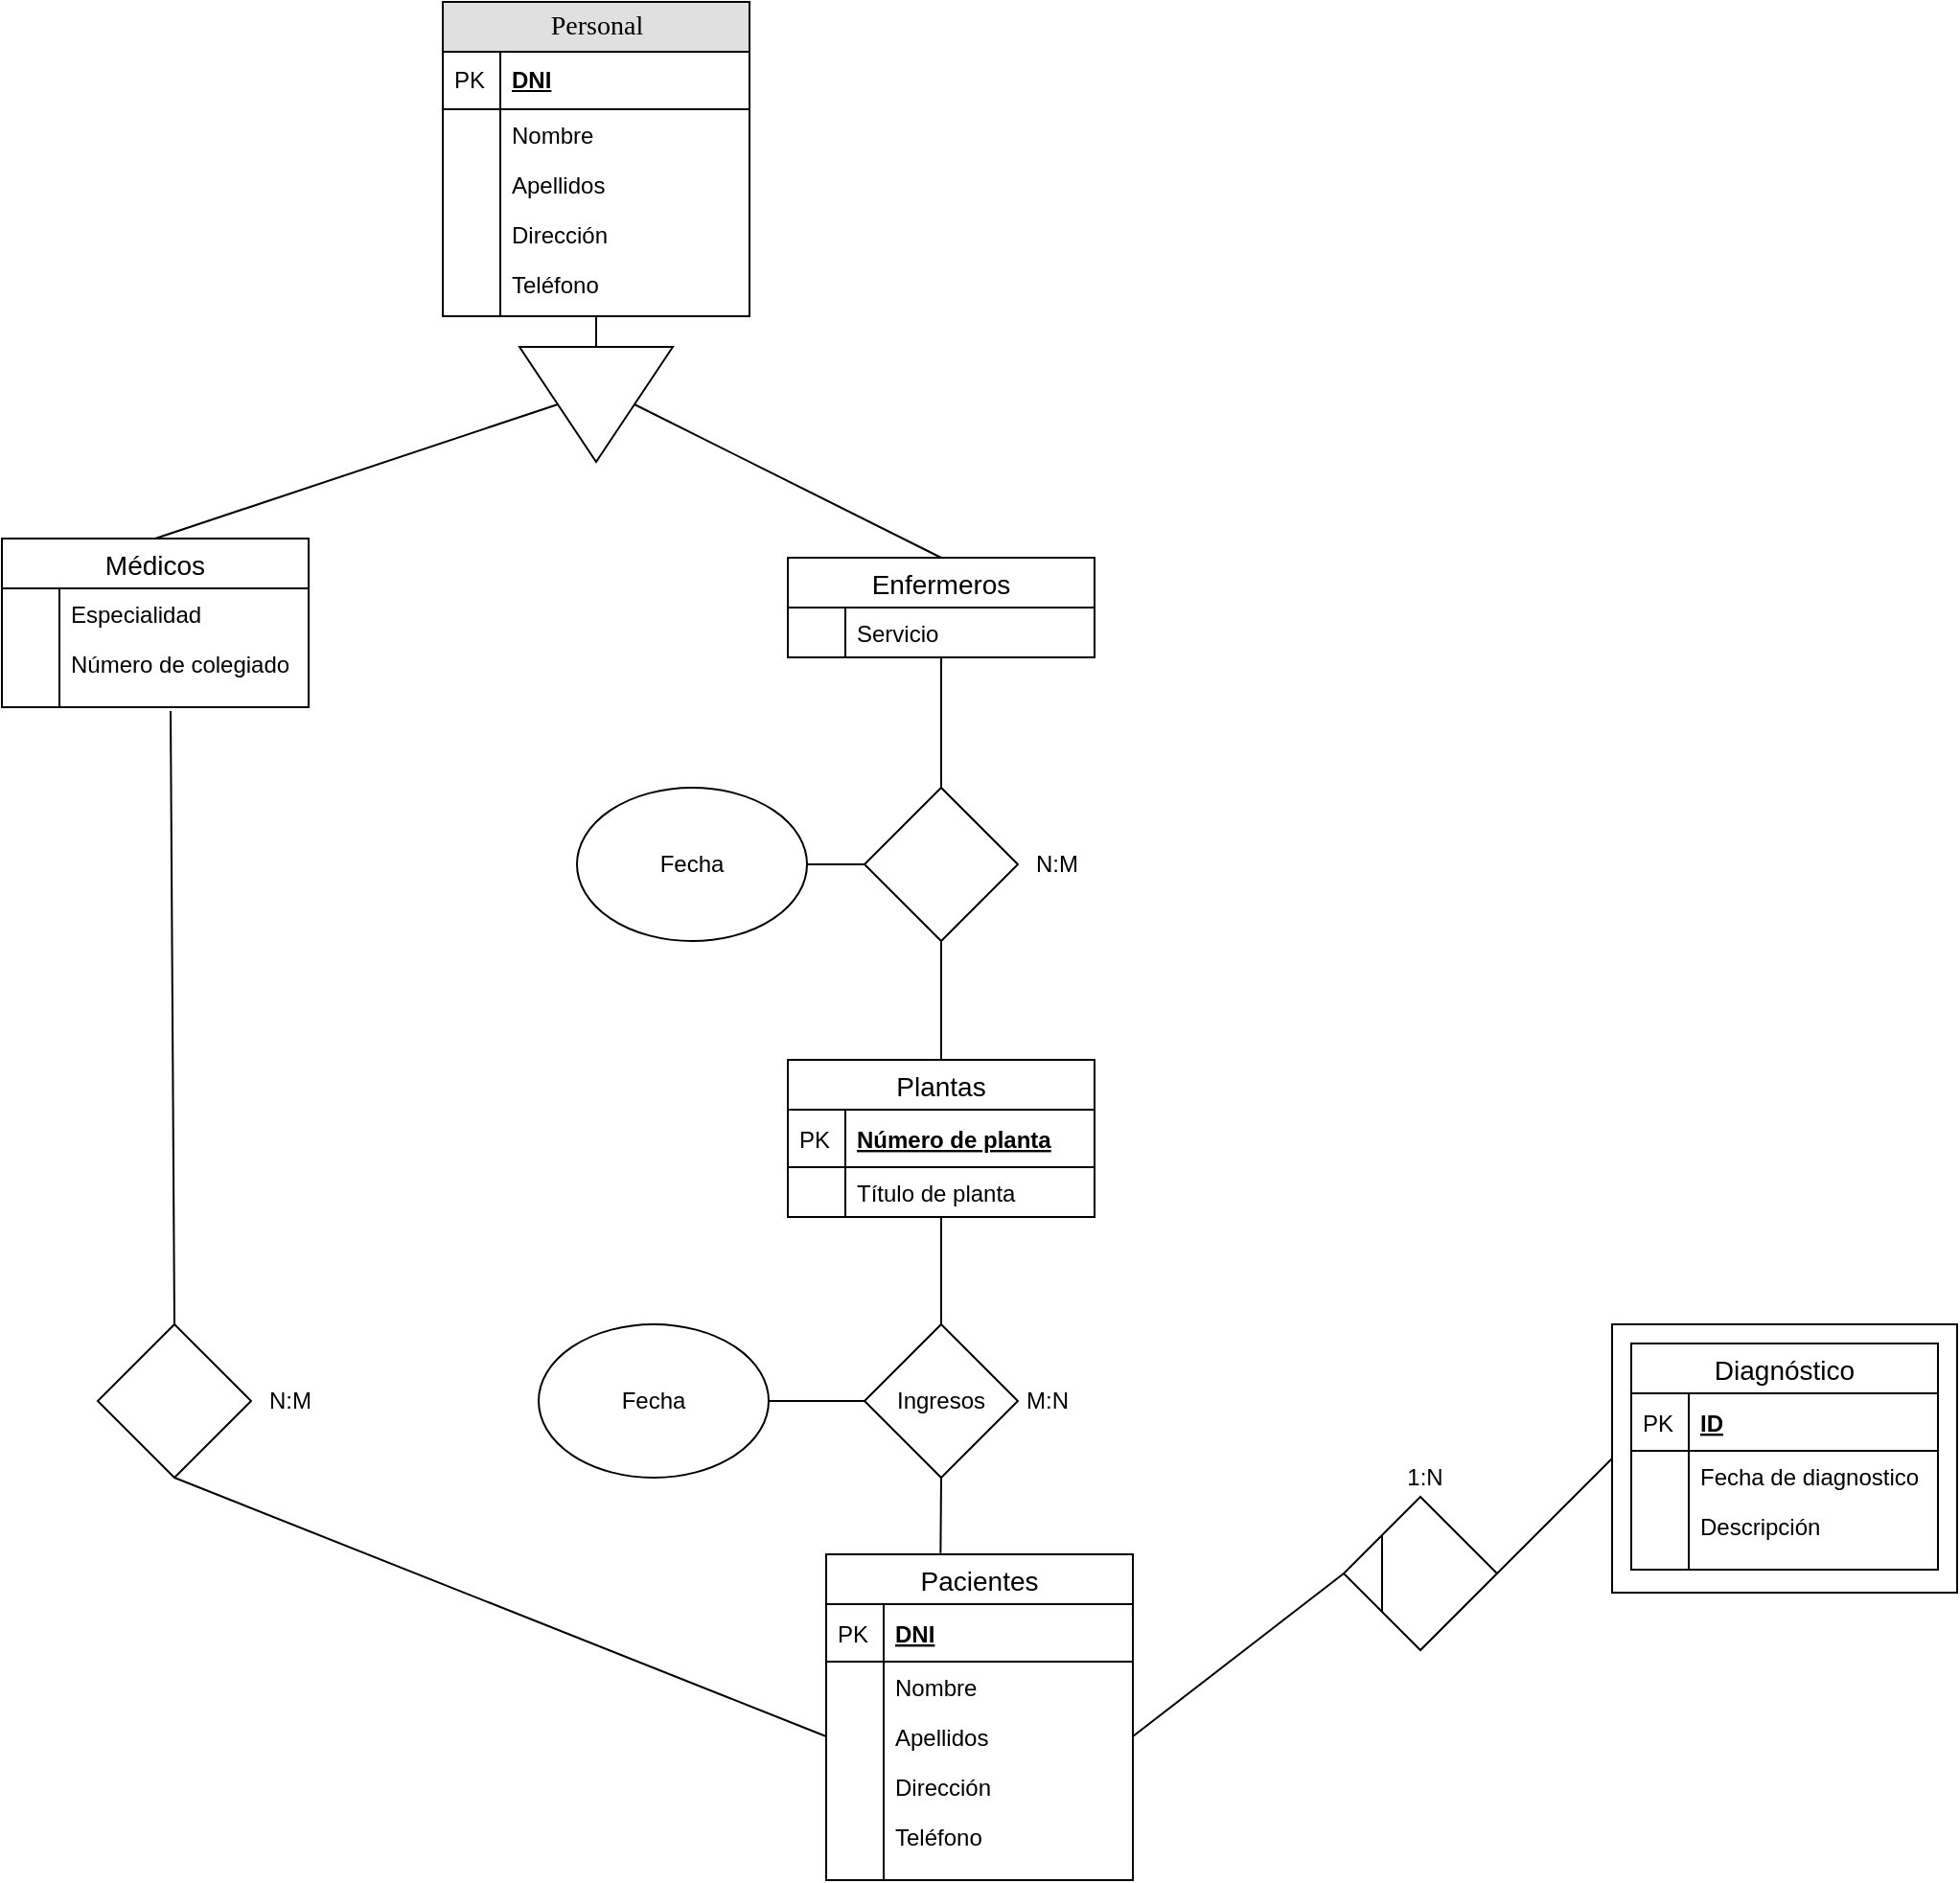 <mxfile version="13.0.8" type="device"><diagram name="Page-1" id="e56a1550-8fbb-45ad-956c-1786394a9013"><mxGraphModel dx="1673" dy="1752" grid="1" gridSize="10" guides="1" tooltips="1" connect="1" arrows="1" fold="1" page="1" pageScale="1" pageWidth="1100" pageHeight="850" background="#ffffff" math="0" shadow="0"><root><mxCell id="0"/><mxCell id="1" parent="0"/><mxCell id="dTm7ArMppITfmznGTcb_-73" value="" style="rounded=0;whiteSpace=wrap;html=1;" parent="1" vertex="1"><mxGeometry x="870" y="530" width="180" height="140" as="geometry"/></mxCell><mxCell id="dTm7ArMppITfmznGTcb_-1" value="Médicos" style="swimlane;fontStyle=0;childLayout=stackLayout;horizontal=1;startSize=26;horizontalStack=0;resizeParent=1;resizeParentMax=0;resizeLast=0;collapsible=1;marginBottom=0;align=center;fontSize=14;" parent="1" vertex="1"><mxGeometry x="30" y="120" width="160" height="88" as="geometry"/></mxCell><mxCell id="dTm7ArMppITfmznGTcb_-4" value="Especialidad" style="shape=partialRectangle;top=0;left=0;right=0;bottom=0;align=left;verticalAlign=top;fillColor=none;spacingLeft=34;spacingRight=4;overflow=hidden;rotatable=0;points=[[0,0.5],[1,0.5]];portConstraint=eastwest;dropTarget=0;fontSize=12;" parent="dTm7ArMppITfmznGTcb_-1" vertex="1"><mxGeometry y="26" width="160" height="26" as="geometry"/></mxCell><mxCell id="dTm7ArMppITfmznGTcb_-5" value="" style="shape=partialRectangle;top=0;left=0;bottom=0;fillColor=none;align=left;verticalAlign=top;spacingLeft=4;spacingRight=4;overflow=hidden;rotatable=0;points=[];portConstraint=eastwest;part=1;fontSize=12;" parent="dTm7ArMppITfmznGTcb_-4" vertex="1" connectable="0"><mxGeometry width="30" height="26" as="geometry"/></mxCell><mxCell id="dTm7ArMppITfmznGTcb_-36" value="Número de colegiado" style="shape=partialRectangle;top=0;left=0;right=0;bottom=0;align=left;verticalAlign=top;fillColor=none;spacingLeft=34;spacingRight=4;overflow=hidden;rotatable=0;points=[[0,0.5],[1,0.5]];portConstraint=eastwest;dropTarget=0;fontSize=12;" parent="dTm7ArMppITfmznGTcb_-1" vertex="1"><mxGeometry y="52" width="160" height="26" as="geometry"/></mxCell><mxCell id="dTm7ArMppITfmznGTcb_-37" value="" style="shape=partialRectangle;top=0;left=0;bottom=0;fillColor=none;align=left;verticalAlign=top;spacingLeft=4;spacingRight=4;overflow=hidden;rotatable=0;points=[];portConstraint=eastwest;part=1;fontSize=12;" parent="dTm7ArMppITfmznGTcb_-36" vertex="1" connectable="0"><mxGeometry width="30" height="26" as="geometry"/></mxCell><mxCell id="dTm7ArMppITfmznGTcb_-10" value="" style="shape=partialRectangle;top=0;left=0;right=0;bottom=0;align=left;verticalAlign=top;fillColor=none;spacingLeft=34;spacingRight=4;overflow=hidden;rotatable=0;points=[[0,0.5],[1,0.5]];portConstraint=eastwest;dropTarget=0;fontSize=12;" parent="dTm7ArMppITfmznGTcb_-1" vertex="1"><mxGeometry y="78" width="160" height="10" as="geometry"/></mxCell><mxCell id="dTm7ArMppITfmznGTcb_-11" value="" style="shape=partialRectangle;top=0;left=0;bottom=0;fillColor=none;align=left;verticalAlign=top;spacingLeft=4;spacingRight=4;overflow=hidden;rotatable=0;points=[];portConstraint=eastwest;part=1;fontSize=12;" parent="dTm7ArMppITfmznGTcb_-10" vertex="1" connectable="0"><mxGeometry width="30" height="10" as="geometry"/></mxCell><mxCell id="dTm7ArMppITfmznGTcb_-38" value="" style="triangle;whiteSpace=wrap;html=1;rotation=90;" parent="1" vertex="1"><mxGeometry x="310" y="10" width="60" height="80" as="geometry"/></mxCell><mxCell id="dTm7ArMppITfmznGTcb_-39" value="" style="endArrow=none;html=1;exitX=0;exitY=0.5;exitDx=0;exitDy=0;" parent="1" source="dTm7ArMppITfmznGTcb_-38" target="2e49270ec7c68f3f-89" edge="1"><mxGeometry width="50" height="50" relative="1" as="geometry"><mxPoint x="340" y="19" as="sourcePoint"/><mxPoint x="340" y="-11" as="targetPoint"/></mxGeometry></mxCell><mxCell id="dTm7ArMppITfmznGTcb_-40" value="" style="endArrow=none;html=1;exitX=0.5;exitY=0;exitDx=0;exitDy=0;entryX=0.5;entryY=1;entryDx=0;entryDy=0;" parent="1" source="dTm7ArMppITfmznGTcb_-1" target="dTm7ArMppITfmznGTcb_-38" edge="1"><mxGeometry width="50" height="50" relative="1" as="geometry"><mxPoint x="120" y="90" as="sourcePoint"/><mxPoint x="170" y="40" as="targetPoint"/></mxGeometry></mxCell><mxCell id="dTm7ArMppITfmznGTcb_-42" value="" style="endArrow=none;html=1;entryX=0.5;entryY=0;entryDx=0;entryDy=0;exitX=0.5;exitY=0;exitDx=0;exitDy=0;" parent="1" source="dTm7ArMppITfmznGTcb_-12" target="dTm7ArMppITfmznGTcb_-38" edge="1"><mxGeometry width="50" height="50" relative="1" as="geometry"><mxPoint x="380" y="120" as="sourcePoint"/><mxPoint x="430" y="70" as="targetPoint"/></mxGeometry></mxCell><mxCell id="2e49270ec7c68f3f-80" value="Personal" style="swimlane;html=1;fontStyle=0;childLayout=stackLayout;horizontal=1;startSize=26;fillColor=#e0e0e0;horizontalStack=0;resizeParent=1;resizeLast=0;collapsible=1;marginBottom=0;swimlaneFillColor=#ffffff;align=center;rounded=0;shadow=0;comic=0;labelBackgroundColor=none;strokeWidth=1;fontFamily=Verdana;fontSize=14" parent="1" vertex="1"><mxGeometry x="260" y="-160" width="160" height="164" as="geometry"/></mxCell><mxCell id="2e49270ec7c68f3f-81" value="DNI" style="shape=partialRectangle;top=0;left=0;right=0;bottom=1;html=1;align=left;verticalAlign=middle;fillColor=none;spacingLeft=34;spacingRight=4;whiteSpace=wrap;overflow=hidden;rotatable=0;points=[[0,0.5],[1,0.5]];portConstraint=eastwest;dropTarget=0;fontStyle=5;" parent="2e49270ec7c68f3f-80" vertex="1"><mxGeometry y="26" width="160" height="30" as="geometry"/></mxCell><mxCell id="2e49270ec7c68f3f-82" value="PK" style="shape=partialRectangle;top=0;left=0;bottom=0;html=1;fillColor=none;align=left;verticalAlign=middle;spacingLeft=4;spacingRight=4;whiteSpace=wrap;overflow=hidden;rotatable=0;points=[];portConstraint=eastwest;part=1;" parent="2e49270ec7c68f3f-81" vertex="1" connectable="0"><mxGeometry width="30" height="30" as="geometry"/></mxCell><mxCell id="2e49270ec7c68f3f-83" value="Nombre" style="shape=partialRectangle;top=0;left=0;right=0;bottom=0;html=1;align=left;verticalAlign=top;fillColor=none;spacingLeft=34;spacingRight=4;whiteSpace=wrap;overflow=hidden;rotatable=0;points=[[0,0.5],[1,0.5]];portConstraint=eastwest;dropTarget=0;" parent="2e49270ec7c68f3f-80" vertex="1"><mxGeometry y="56" width="160" height="26" as="geometry"/></mxCell><mxCell id="2e49270ec7c68f3f-84" value="" style="shape=partialRectangle;top=0;left=0;bottom=0;html=1;fillColor=none;align=left;verticalAlign=top;spacingLeft=4;spacingRight=4;whiteSpace=wrap;overflow=hidden;rotatable=0;points=[];portConstraint=eastwest;part=1;" parent="2e49270ec7c68f3f-83" vertex="1" connectable="0"><mxGeometry width="30" height="26" as="geometry"/></mxCell><mxCell id="2e49270ec7c68f3f-85" value="Apellidos" style="shape=partialRectangle;top=0;left=0;right=0;bottom=0;html=1;align=left;verticalAlign=top;fillColor=none;spacingLeft=34;spacingRight=4;whiteSpace=wrap;overflow=hidden;rotatable=0;points=[[0,0.5],[1,0.5]];portConstraint=eastwest;dropTarget=0;" parent="2e49270ec7c68f3f-80" vertex="1"><mxGeometry y="82" width="160" height="26" as="geometry"/></mxCell><mxCell id="2e49270ec7c68f3f-86" value="" style="shape=partialRectangle;top=0;left=0;bottom=0;html=1;fillColor=none;align=left;verticalAlign=top;spacingLeft=4;spacingRight=4;whiteSpace=wrap;overflow=hidden;rotatable=0;points=[];portConstraint=eastwest;part=1;" parent="2e49270ec7c68f3f-85" vertex="1" connectable="0"><mxGeometry width="30" height="26" as="geometry"/></mxCell><mxCell id="2e49270ec7c68f3f-87" value="Dirección&lt;br&gt;" style="shape=partialRectangle;top=0;left=0;right=0;bottom=0;html=1;align=left;verticalAlign=top;fillColor=none;spacingLeft=34;spacingRight=4;whiteSpace=wrap;overflow=hidden;rotatable=0;points=[[0,0.5],[1,0.5]];portConstraint=eastwest;dropTarget=0;" parent="2e49270ec7c68f3f-80" vertex="1"><mxGeometry y="108" width="160" height="26" as="geometry"/></mxCell><mxCell id="2e49270ec7c68f3f-88" value="" style="shape=partialRectangle;top=0;left=0;bottom=0;html=1;fillColor=none;align=left;verticalAlign=top;spacingLeft=4;spacingRight=4;whiteSpace=wrap;overflow=hidden;rotatable=0;points=[];portConstraint=eastwest;part=1;" parent="2e49270ec7c68f3f-87" vertex="1" connectable="0"><mxGeometry width="30" height="26" as="geometry"/></mxCell><mxCell id="dTm7ArMppITfmznGTcb_-58" value="Teléfono" style="shape=partialRectangle;top=0;left=0;right=0;bottom=0;align=left;verticalAlign=top;fillColor=none;spacingLeft=34;spacingRight=4;overflow=hidden;rotatable=0;points=[[0,0.5],[1,0.5]];portConstraint=eastwest;dropTarget=0;fontSize=12;" parent="2e49270ec7c68f3f-80" vertex="1"><mxGeometry y="134" width="160" height="26" as="geometry"/></mxCell><mxCell id="dTm7ArMppITfmznGTcb_-59" value="" style="shape=partialRectangle;top=0;left=0;bottom=0;fillColor=none;align=left;verticalAlign=top;spacingLeft=4;spacingRight=4;overflow=hidden;rotatable=0;points=[];portConstraint=eastwest;part=1;fontSize=12;" parent="dTm7ArMppITfmznGTcb_-58" vertex="1" connectable="0"><mxGeometry width="30" height="26" as="geometry"/></mxCell><mxCell id="2e49270ec7c68f3f-89" value="" style="shape=partialRectangle;top=0;left=0;right=0;bottom=0;html=1;align=left;verticalAlign=top;fillColor=none;spacingLeft=34;spacingRight=4;whiteSpace=wrap;overflow=hidden;rotatable=0;points=[[0,0.5],[1,0.5]];portConstraint=eastwest;dropTarget=0;" parent="2e49270ec7c68f3f-80" vertex="1"><mxGeometry y="160" width="160" height="4" as="geometry"/></mxCell><mxCell id="2e49270ec7c68f3f-90" value="" style="shape=partialRectangle;top=0;left=0;bottom=0;html=1;fillColor=none;align=left;verticalAlign=top;spacingLeft=4;spacingRight=4;whiteSpace=wrap;overflow=hidden;rotatable=0;points=[];portConstraint=eastwest;part=1;" parent="2e49270ec7c68f3f-89" vertex="1" connectable="0"><mxGeometry width="30" height="4" as="geometry"/></mxCell><mxCell id="dTm7ArMppITfmznGTcb_-60" value="" style="rhombus;whiteSpace=wrap;html=1;" parent="1" vertex="1"><mxGeometry x="730" y="620" width="80" height="80" as="geometry"/></mxCell><mxCell id="dTm7ArMppITfmznGTcb_-72" value="" style="endArrow=none;html=1;entryX=0;entryY=0;entryDx=0;entryDy=0;exitX=0;exitY=1;exitDx=0;exitDy=0;" parent="1" source="dTm7ArMppITfmznGTcb_-60" target="dTm7ArMppITfmznGTcb_-60" edge="1"><mxGeometry width="50" height="50" relative="1" as="geometry"><mxPoint x="480" y="760" as="sourcePoint"/><mxPoint x="530" y="710" as="targetPoint"/></mxGeometry></mxCell><mxCell id="dTm7ArMppITfmznGTcb_-74" value="" style="endArrow=none;html=1;exitX=1;exitY=0.5;exitDx=0;exitDy=0;entryX=0;entryY=0.5;entryDx=0;entryDy=0;" parent="1" source="dTm7ArMppITfmznGTcb_-50" target="dTm7ArMppITfmznGTcb_-60" edge="1"><mxGeometry width="50" height="50" relative="1" as="geometry"><mxPoint x="440" y="780" as="sourcePoint"/><mxPoint x="490" y="730" as="targetPoint"/></mxGeometry></mxCell><mxCell id="dTm7ArMppITfmznGTcb_-75" value="" style="endArrow=none;html=1;exitX=1;exitY=0.5;exitDx=0;exitDy=0;entryX=0;entryY=0.5;entryDx=0;entryDy=0;" parent="1" source="dTm7ArMppITfmznGTcb_-60" target="dTm7ArMppITfmznGTcb_-73" edge="1"><mxGeometry width="50" height="50" relative="1" as="geometry"><mxPoint x="650" y="800" as="sourcePoint"/><mxPoint x="700" y="750" as="targetPoint"/></mxGeometry></mxCell><mxCell id="dTm7ArMppITfmznGTcb_-113" value="Ingresos" style="rhombus;whiteSpace=wrap;html=1;" parent="1" vertex="1"><mxGeometry x="480" y="530" width="80" height="80" as="geometry"/></mxCell><mxCell id="dTm7ArMppITfmznGTcb_-117" value="" style="rhombus;whiteSpace=wrap;html=1;" parent="1" vertex="1"><mxGeometry x="480" y="250" width="80" height="80" as="geometry"/></mxCell><mxCell id="dTm7ArMppITfmznGTcb_-118" value="" style="endArrow=none;html=1;exitX=0.5;exitY=0;exitDx=0;exitDy=0;" parent="1" source="dTm7ArMppITfmznGTcb_-113" target="dTm7ArMppITfmznGTcb_-76" edge="1"><mxGeometry width="50" height="50" relative="1" as="geometry"><mxPoint x="410" y="580" as="sourcePoint"/><mxPoint x="299.68" y="437.1" as="targetPoint"/></mxGeometry></mxCell><mxCell id="dTm7ArMppITfmznGTcb_-119" value="" style="endArrow=none;html=1;entryX=0.5;entryY=1;entryDx=0;entryDy=0;exitX=0.373;exitY=-0.004;exitDx=0;exitDy=0;exitPerimeter=0;" parent="1" source="dTm7ArMppITfmznGTcb_-45" target="dTm7ArMppITfmznGTcb_-113" edge="1"><mxGeometry width="50" height="50" relative="1" as="geometry"><mxPoint x="210" y="620" as="sourcePoint"/><mxPoint x="260" y="570" as="targetPoint"/></mxGeometry></mxCell><mxCell id="dTm7ArMppITfmznGTcb_-120" value="" style="endArrow=none;html=1;exitX=0.5;exitY=1;exitDx=0;exitDy=0;entryX=0.5;entryY=0;entryDx=0;entryDy=0;" parent="1" source="dTm7ArMppITfmznGTcb_-117" target="dTm7ArMppITfmznGTcb_-76" edge="1"><mxGeometry width="50" height="50" relative="1" as="geometry"><mxPoint x="380" y="480" as="sourcePoint"/><mxPoint x="300" y="402" as="targetPoint"/></mxGeometry></mxCell><mxCell id="dTm7ArMppITfmznGTcb_-121" value="" style="endArrow=none;html=1;entryX=0.5;entryY=1;entryDx=0;entryDy=0;exitX=0.5;exitY=0;exitDx=0;exitDy=0;" parent="1" source="dTm7ArMppITfmznGTcb_-117" target="dTm7ArMppITfmznGTcb_-12" edge="1"><mxGeometry width="50" height="50" relative="1" as="geometry"><mxPoint x="260" y="330" as="sourcePoint"/><mxPoint x="297.6" y="185.83" as="targetPoint"/></mxGeometry></mxCell><mxCell id="dTm7ArMppITfmznGTcb_-124" value="1:N" style="text;html=1;align=center;verticalAlign=middle;resizable=0;points=[];autosize=1;" parent="1" vertex="1"><mxGeometry x="757" y="600" width="30" height="20" as="geometry"/></mxCell><mxCell id="dTm7ArMppITfmznGTcb_-125" value="M:N" style="text;html=1;align=center;verticalAlign=middle;resizable=0;points=[];autosize=1;" parent="1" vertex="1"><mxGeometry x="555" y="560" width="40" height="20" as="geometry"/></mxCell><mxCell id="dTm7ArMppITfmznGTcb_-126" value="Fecha" style="ellipse;whiteSpace=wrap;html=1;" parent="1" vertex="1"><mxGeometry x="310.0" y="530" width="120" height="80" as="geometry"/></mxCell><mxCell id="dTm7ArMppITfmznGTcb_-127" value="" style="endArrow=none;html=1;endFill=0;entryX=0;entryY=0.5;entryDx=0;entryDy=0;" parent="1" source="dTm7ArMppITfmznGTcb_-126" target="dTm7ArMppITfmznGTcb_-113" edge="1"><mxGeometry width="50" height="50" relative="1" as="geometry"><mxPoint x="420.0" y="630" as="sourcePoint"/><mxPoint x="490.711" y="580" as="targetPoint"/></mxGeometry></mxCell><mxCell id="dTm7ArMppITfmznGTcb_-128" value="Fecha" style="ellipse;whiteSpace=wrap;html=1;" parent="1" vertex="1"><mxGeometry x="330" y="250" width="120" height="80" as="geometry"/></mxCell><mxCell id="dTm7ArMppITfmznGTcb_-129" value="" style="endArrow=none;html=1;endFill=0;" parent="1" source="dTm7ArMppITfmznGTcb_-128" edge="1"><mxGeometry width="50" height="50" relative="1" as="geometry"><mxPoint x="409.29" y="340" as="sourcePoint"/><mxPoint x="480.001" y="290" as="targetPoint"/></mxGeometry></mxCell><mxCell id="dTm7ArMppITfmznGTcb_-146" value="" style="rhombus;whiteSpace=wrap;html=1;" parent="1" vertex="1"><mxGeometry x="80" y="530" width="80" height="80" as="geometry"/></mxCell><mxCell id="dTm7ArMppITfmznGTcb_-147" value="" style="endArrow=none;html=1;entryX=0.55;entryY=1.2;entryDx=0;entryDy=0;entryPerimeter=0;exitX=0.5;exitY=0;exitDx=0;exitDy=0;" parent="1" source="dTm7ArMppITfmznGTcb_-146" target="dTm7ArMppITfmznGTcb_-10" edge="1"><mxGeometry width="50" height="50" relative="1" as="geometry"><mxPoint x="70" y="390" as="sourcePoint"/><mxPoint x="90" y="310" as="targetPoint"/></mxGeometry></mxCell><mxCell id="dTm7ArMppITfmznGTcb_-148" value="" style="endArrow=none;html=1;exitX=0.5;exitY=1;exitDx=0;exitDy=0;entryX=0;entryY=0.5;entryDx=0;entryDy=0;" parent="1" source="dTm7ArMppITfmznGTcb_-146" target="dTm7ArMppITfmznGTcb_-50" edge="1"><mxGeometry width="50" height="50" relative="1" as="geometry"><mxPoint x="85" y="745" as="sourcePoint"/><mxPoint x="135" y="695" as="targetPoint"/></mxGeometry></mxCell><mxCell id="dTm7ArMppITfmznGTcb_-12" value="Enfermeros" style="swimlane;fontStyle=0;childLayout=stackLayout;horizontal=1;startSize=26;horizontalStack=0;resizeParent=1;resizeParentMax=0;resizeLast=0;collapsible=1;marginBottom=0;align=center;fontSize=14;" parent="1" vertex="1"><mxGeometry x="440" y="130" width="160" height="52" as="geometry"/></mxCell><mxCell id="dTm7ArMppITfmznGTcb_-15" value="Servicio" style="shape=partialRectangle;top=0;left=0;right=0;bottom=0;align=left;verticalAlign=top;fillColor=none;spacingLeft=34;spacingRight=4;overflow=hidden;rotatable=0;points=[[0,0.5],[1,0.5]];portConstraint=eastwest;dropTarget=0;fontSize=12;" parent="dTm7ArMppITfmznGTcb_-12" vertex="1"><mxGeometry y="26" width="160" height="26" as="geometry"/></mxCell><mxCell id="dTm7ArMppITfmznGTcb_-16" value="" style="shape=partialRectangle;top=0;left=0;bottom=0;fillColor=none;align=left;verticalAlign=top;spacingLeft=4;spacingRight=4;overflow=hidden;rotatable=0;points=[];portConstraint=eastwest;part=1;fontSize=12;" parent="dTm7ArMppITfmznGTcb_-15" vertex="1" connectable="0"><mxGeometry width="30" height="26" as="geometry"/></mxCell><mxCell id="dTm7ArMppITfmznGTcb_-76" value="Plantas" style="swimlane;fontStyle=0;childLayout=stackLayout;horizontal=1;startSize=26;horizontalStack=0;resizeParent=1;resizeParentMax=0;resizeLast=0;collapsible=1;marginBottom=0;align=center;fontSize=14;" parent="1" vertex="1"><mxGeometry x="440" y="392" width="160" height="82" as="geometry"/></mxCell><mxCell id="dTm7ArMppITfmznGTcb_-77" value="Número de planta" style="shape=partialRectangle;top=0;left=0;right=0;bottom=1;align=left;verticalAlign=middle;fillColor=none;spacingLeft=34;spacingRight=4;overflow=hidden;rotatable=0;points=[[0,0.5],[1,0.5]];portConstraint=eastwest;dropTarget=0;fontStyle=5;fontSize=12;" parent="dTm7ArMppITfmznGTcb_-76" vertex="1"><mxGeometry y="26" width="160" height="30" as="geometry"/></mxCell><mxCell id="dTm7ArMppITfmznGTcb_-78" value="PK" style="shape=partialRectangle;top=0;left=0;bottom=0;fillColor=none;align=left;verticalAlign=middle;spacingLeft=4;spacingRight=4;overflow=hidden;rotatable=0;points=[];portConstraint=eastwest;part=1;fontSize=12;" parent="dTm7ArMppITfmznGTcb_-77" vertex="1" connectable="0"><mxGeometry width="30" height="30" as="geometry"/></mxCell><mxCell id="dTm7ArMppITfmznGTcb_-155" value="Título de planta" style="shape=partialRectangle;top=0;left=0;right=0;bottom=0;align=left;verticalAlign=top;fillColor=none;spacingLeft=34;spacingRight=4;overflow=hidden;rotatable=0;points=[[0,0.5],[1,0.5]];portConstraint=eastwest;dropTarget=0;fontSize=12;" parent="dTm7ArMppITfmznGTcb_-76" vertex="1"><mxGeometry y="56" width="160" height="26" as="geometry"/></mxCell><mxCell id="dTm7ArMppITfmznGTcb_-156" value="" style="shape=partialRectangle;top=0;left=0;bottom=0;fillColor=none;align=left;verticalAlign=top;spacingLeft=4;spacingRight=4;overflow=hidden;rotatable=0;points=[];portConstraint=eastwest;part=1;fontSize=12;" parent="dTm7ArMppITfmznGTcb_-155" vertex="1" connectable="0"><mxGeometry width="30" height="26" as="geometry"/></mxCell><mxCell id="dTm7ArMppITfmznGTcb_-61" value="Diagnóstico" style="swimlane;fontStyle=0;childLayout=stackLayout;horizontal=1;startSize=26;horizontalStack=0;resizeParent=1;resizeParentMax=0;resizeLast=0;collapsible=1;marginBottom=0;align=center;fontSize=14;" parent="1" vertex="1"><mxGeometry x="880" y="540" width="160" height="118" as="geometry"/></mxCell><mxCell id="dTm7ArMppITfmznGTcb_-62" value="ID" style="shape=partialRectangle;top=0;left=0;right=0;bottom=1;align=left;verticalAlign=middle;fillColor=none;spacingLeft=34;spacingRight=4;overflow=hidden;rotatable=0;points=[[0,0.5],[1,0.5]];portConstraint=eastwest;dropTarget=0;fontStyle=5;fontSize=12;" parent="dTm7ArMppITfmznGTcb_-61" vertex="1"><mxGeometry y="26" width="160" height="30" as="geometry"/></mxCell><mxCell id="dTm7ArMppITfmznGTcb_-63" value="PK" style="shape=partialRectangle;top=0;left=0;bottom=0;fillColor=none;align=left;verticalAlign=middle;spacingLeft=4;spacingRight=4;overflow=hidden;rotatable=0;points=[];portConstraint=eastwest;part=1;fontSize=12;" parent="dTm7ArMppITfmznGTcb_-62" vertex="1" connectable="0"><mxGeometry width="30" height="30" as="geometry"/></mxCell><mxCell id="dTm7ArMppITfmznGTcb_-64" value="Fecha de diagnostico" style="shape=partialRectangle;top=0;left=0;right=0;bottom=0;align=left;verticalAlign=top;fillColor=none;spacingLeft=34;spacingRight=4;overflow=hidden;rotatable=0;points=[[0,0.5],[1,0.5]];portConstraint=eastwest;dropTarget=0;fontSize=12;" parent="dTm7ArMppITfmznGTcb_-61" vertex="1"><mxGeometry y="56" width="160" height="26" as="geometry"/></mxCell><mxCell id="dTm7ArMppITfmznGTcb_-65" value="" style="shape=partialRectangle;top=0;left=0;bottom=0;fillColor=none;align=left;verticalAlign=top;spacingLeft=4;spacingRight=4;overflow=hidden;rotatable=0;points=[];portConstraint=eastwest;part=1;fontSize=12;" parent="dTm7ArMppITfmznGTcb_-64" vertex="1" connectable="0"><mxGeometry width="30" height="26" as="geometry"/></mxCell><mxCell id="dTm7ArMppITfmznGTcb_-66" value="Descripción" style="shape=partialRectangle;top=0;left=0;right=0;bottom=0;align=left;verticalAlign=top;fillColor=none;spacingLeft=34;spacingRight=4;overflow=hidden;rotatable=0;points=[[0,0.5],[1,0.5]];portConstraint=eastwest;dropTarget=0;fontSize=12;" parent="dTm7ArMppITfmznGTcb_-61" vertex="1"><mxGeometry y="82" width="160" height="26" as="geometry"/></mxCell><mxCell id="dTm7ArMppITfmznGTcb_-67" value="" style="shape=partialRectangle;top=0;left=0;bottom=0;fillColor=none;align=left;verticalAlign=top;spacingLeft=4;spacingRight=4;overflow=hidden;rotatable=0;points=[];portConstraint=eastwest;part=1;fontSize=12;" parent="dTm7ArMppITfmznGTcb_-66" vertex="1" connectable="0"><mxGeometry width="30" height="26" as="geometry"/></mxCell><mxCell id="dTm7ArMppITfmznGTcb_-70" value="" style="shape=partialRectangle;top=0;left=0;right=0;bottom=0;align=left;verticalAlign=top;fillColor=none;spacingLeft=34;spacingRight=4;overflow=hidden;rotatable=0;points=[[0,0.5],[1,0.5]];portConstraint=eastwest;dropTarget=0;fontSize=12;" parent="dTm7ArMppITfmznGTcb_-61" vertex="1"><mxGeometry y="108" width="160" height="10" as="geometry"/></mxCell><mxCell id="dTm7ArMppITfmznGTcb_-71" value="" style="shape=partialRectangle;top=0;left=0;bottom=0;fillColor=none;align=left;verticalAlign=top;spacingLeft=4;spacingRight=4;overflow=hidden;rotatable=0;points=[];portConstraint=eastwest;part=1;fontSize=12;" parent="dTm7ArMppITfmznGTcb_-70" vertex="1" connectable="0"><mxGeometry width="30" height="10" as="geometry"/></mxCell><mxCell id="dTm7ArMppITfmznGTcb_-45" value="Pacientes" style="swimlane;fontStyle=0;childLayout=stackLayout;horizontal=1;startSize=26;horizontalStack=0;resizeParent=1;resizeParentMax=0;resizeLast=0;collapsible=1;marginBottom=0;align=center;fontSize=14;" parent="1" vertex="1"><mxGeometry x="460" y="650" width="160" height="170" as="geometry"/></mxCell><mxCell id="dTm7ArMppITfmznGTcb_-46" value="DNI" style="shape=partialRectangle;top=0;left=0;right=0;bottom=1;align=left;verticalAlign=middle;fillColor=none;spacingLeft=34;spacingRight=4;overflow=hidden;rotatable=0;points=[[0,0.5],[1,0.5]];portConstraint=eastwest;dropTarget=0;fontStyle=5;fontSize=12;" parent="dTm7ArMppITfmznGTcb_-45" vertex="1"><mxGeometry y="26" width="160" height="30" as="geometry"/></mxCell><mxCell id="dTm7ArMppITfmznGTcb_-47" value="PK" style="shape=partialRectangle;top=0;left=0;bottom=0;fillColor=none;align=left;verticalAlign=middle;spacingLeft=4;spacingRight=4;overflow=hidden;rotatable=0;points=[];portConstraint=eastwest;part=1;fontSize=12;" parent="dTm7ArMppITfmznGTcb_-46" vertex="1" connectable="0"><mxGeometry width="30" height="30" as="geometry"/></mxCell><mxCell id="dTm7ArMppITfmznGTcb_-48" value="Nombre" style="shape=partialRectangle;top=0;left=0;right=0;bottom=0;align=left;verticalAlign=top;fillColor=none;spacingLeft=34;spacingRight=4;overflow=hidden;rotatable=0;points=[[0,0.5],[1,0.5]];portConstraint=eastwest;dropTarget=0;fontSize=12;" parent="dTm7ArMppITfmznGTcb_-45" vertex="1"><mxGeometry y="56" width="160" height="26" as="geometry"/></mxCell><mxCell id="dTm7ArMppITfmznGTcb_-49" value="" style="shape=partialRectangle;top=0;left=0;bottom=0;fillColor=none;align=left;verticalAlign=top;spacingLeft=4;spacingRight=4;overflow=hidden;rotatable=0;points=[];portConstraint=eastwest;part=1;fontSize=12;" parent="dTm7ArMppITfmznGTcb_-48" vertex="1" connectable="0"><mxGeometry width="30" height="26" as="geometry"/></mxCell><mxCell id="dTm7ArMppITfmznGTcb_-50" value="Apellidos" style="shape=partialRectangle;top=0;left=0;right=0;bottom=0;align=left;verticalAlign=top;fillColor=none;spacingLeft=34;spacingRight=4;overflow=hidden;rotatable=0;points=[[0,0.5],[1,0.5]];portConstraint=eastwest;dropTarget=0;fontSize=12;" parent="dTm7ArMppITfmznGTcb_-45" vertex="1"><mxGeometry y="82" width="160" height="26" as="geometry"/></mxCell><mxCell id="dTm7ArMppITfmznGTcb_-51" value="" style="shape=partialRectangle;top=0;left=0;bottom=0;fillColor=none;align=left;verticalAlign=top;spacingLeft=4;spacingRight=4;overflow=hidden;rotatable=0;points=[];portConstraint=eastwest;part=1;fontSize=12;" parent="dTm7ArMppITfmznGTcb_-50" vertex="1" connectable="0"><mxGeometry width="30" height="26" as="geometry"/></mxCell><mxCell id="dTm7ArMppITfmznGTcb_-52" value="Dirección" style="shape=partialRectangle;top=0;left=0;right=0;bottom=0;align=left;verticalAlign=top;fillColor=none;spacingLeft=34;spacingRight=4;overflow=hidden;rotatable=0;points=[[0,0.5],[1,0.5]];portConstraint=eastwest;dropTarget=0;fontSize=12;" parent="dTm7ArMppITfmznGTcb_-45" vertex="1"><mxGeometry y="108" width="160" height="26" as="geometry"/></mxCell><mxCell id="dTm7ArMppITfmznGTcb_-53" value="" style="shape=partialRectangle;top=0;left=0;bottom=0;fillColor=none;align=left;verticalAlign=top;spacingLeft=4;spacingRight=4;overflow=hidden;rotatable=0;points=[];portConstraint=eastwest;part=1;fontSize=12;" parent="dTm7ArMppITfmznGTcb_-52" vertex="1" connectable="0"><mxGeometry width="30" height="26" as="geometry"/></mxCell><mxCell id="dTm7ArMppITfmznGTcb_-56" value="Teléfono" style="shape=partialRectangle;top=0;left=0;right=0;bottom=0;align=left;verticalAlign=top;fillColor=none;spacingLeft=34;spacingRight=4;overflow=hidden;rotatable=0;points=[[0,0.5],[1,0.5]];portConstraint=eastwest;dropTarget=0;fontSize=12;" parent="dTm7ArMppITfmznGTcb_-45" vertex="1"><mxGeometry y="134" width="160" height="26" as="geometry"/></mxCell><mxCell id="dTm7ArMppITfmznGTcb_-57" value="" style="shape=partialRectangle;top=0;left=0;bottom=0;fillColor=none;align=left;verticalAlign=top;spacingLeft=4;spacingRight=4;overflow=hidden;rotatable=0;points=[];portConstraint=eastwest;part=1;fontSize=12;" parent="dTm7ArMppITfmznGTcb_-56" vertex="1" connectable="0"><mxGeometry width="30" height="26" as="geometry"/></mxCell><mxCell id="dTm7ArMppITfmznGTcb_-54" value="" style="shape=partialRectangle;top=0;left=0;right=0;bottom=0;align=left;verticalAlign=top;fillColor=none;spacingLeft=34;spacingRight=4;overflow=hidden;rotatable=0;points=[[0,0.5],[1,0.5]];portConstraint=eastwest;dropTarget=0;fontSize=12;" parent="dTm7ArMppITfmznGTcb_-45" vertex="1"><mxGeometry y="160" width="160" height="10" as="geometry"/></mxCell><mxCell id="dTm7ArMppITfmznGTcb_-55" value="" style="shape=partialRectangle;top=0;left=0;bottom=0;fillColor=none;align=left;verticalAlign=top;spacingLeft=4;spacingRight=4;overflow=hidden;rotatable=0;points=[];portConstraint=eastwest;part=1;fontSize=12;" parent="dTm7ArMppITfmznGTcb_-54" vertex="1" connectable="0"><mxGeometry width="30" height="10" as="geometry"/></mxCell><mxCell id="dTm7ArMppITfmznGTcb_-157" value="N:M" style="text;html=1;align=center;verticalAlign=middle;resizable=0;points=[];autosize=1;" parent="1" vertex="1"><mxGeometry x="560" y="280" width="40" height="20" as="geometry"/></mxCell><mxCell id="dTm7ArMppITfmznGTcb_-158" value="N:M" style="text;html=1;align=center;verticalAlign=middle;resizable=0;points=[];autosize=1;" parent="1" vertex="1"><mxGeometry x="160" y="560" width="40" height="20" as="geometry"/></mxCell></root></mxGraphModel></diagram></mxfile>